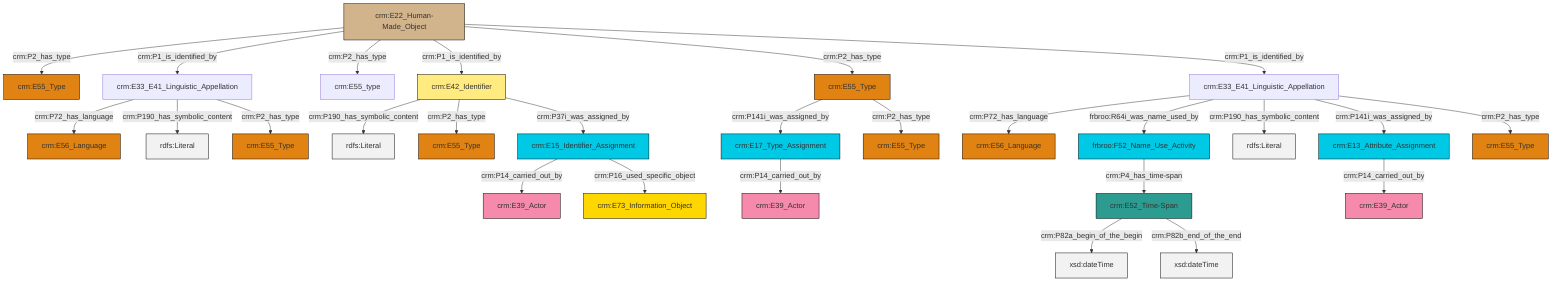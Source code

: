 graph TD
classDef Literal fill:#f2f2f2,stroke:#000000;
classDef CRM_Entity fill:#FFFFFF,stroke:#000000;
classDef Temporal_Entity fill:#00C9E6, stroke:#000000;
classDef Type fill:#E18312, stroke:#000000;
classDef Time-Span fill:#2C9C91, stroke:#000000;
classDef Appellation fill:#FFEB7F, stroke:#000000;
classDef Place fill:#008836, stroke:#000000;
classDef Persistent_Item fill:#B266B2, stroke:#000000;
classDef Conceptual_Object fill:#FFD700, stroke:#000000;
classDef Physical_Thing fill:#D2B48C, stroke:#000000;
classDef Actor fill:#f58aad, stroke:#000000;
classDef PC_Classes fill:#4ce600, stroke:#000000;
classDef Multi fill:#cccccc,stroke:#000000;

2["crm:E52_Time-Span"]:::Time-Span -->|crm:P82a_begin_of_the_begin| 3[xsd:dateTime]:::Literal
2["crm:E52_Time-Span"]:::Time-Span -->|crm:P82b_end_of_the_end| 4[xsd:dateTime]:::Literal
11["crm:E33_E41_Linguistic_Appellation"]:::Default -->|crm:P72_has_language| 12["crm:E56_Language"]:::Type
16["crm:E13_Attribute_Assignment"]:::Temporal_Entity -->|crm:P14_carried_out_by| 17["crm:E39_Actor"]:::Actor
11["crm:E33_E41_Linguistic_Appellation"]:::Default -->|frbroo:R64i_was_name_used_by| 18["frbroo:F52_Name_Use_Activity"]:::Temporal_Entity
9["crm:E22_Human-Made_Object"]:::Physical_Thing -->|crm:P2_has_type| 19["crm:E55_Type"]:::Type
20["crm:E15_Identifier_Assignment"]:::Temporal_Entity -->|crm:P14_carried_out_by| 21["crm:E39_Actor"]:::Actor
0["crm:E42_Identifier"]:::Appellation -->|crm:P190_has_symbolic_content| 22[rdfs:Literal]:::Literal
14["crm:E55_Type"]:::Type -->|crm:P141i_was_assigned_by| 23["crm:E17_Type_Assignment"]:::Temporal_Entity
0["crm:E42_Identifier"]:::Appellation -->|crm:P2_has_type| 24["crm:E55_Type"]:::Type
11["crm:E33_E41_Linguistic_Appellation"]:::Default -->|crm:P190_has_symbolic_content| 29[rdfs:Literal]:::Literal
23["crm:E17_Type_Assignment"]:::Temporal_Entity -->|crm:P14_carried_out_by| 27["crm:E39_Actor"]:::Actor
9["crm:E22_Human-Made_Object"]:::Physical_Thing -->|crm:P1_is_identified_by| 36["crm:E33_E41_Linguistic_Appellation"]:::Default
0["crm:E42_Identifier"]:::Appellation -->|crm:P37i_was_assigned_by| 20["crm:E15_Identifier_Assignment"]:::Temporal_Entity
36["crm:E33_E41_Linguistic_Appellation"]:::Default -->|crm:P72_has_language| 39["crm:E56_Language"]:::Type
36["crm:E33_E41_Linguistic_Appellation"]:::Default -->|crm:P190_has_symbolic_content| 40[rdfs:Literal]:::Literal
18["frbroo:F52_Name_Use_Activity"]:::Temporal_Entity -->|crm:P4_has_time-span| 2["crm:E52_Time-Span"]:::Time-Span
36["crm:E33_E41_Linguistic_Appellation"]:::Default -->|crm:P2_has_type| 5["crm:E55_Type"]:::Type
20["crm:E15_Identifier_Assignment"]:::Temporal_Entity -->|crm:P16_used_specific_object| 32["crm:E73_Information_Object"]:::Conceptual_Object
11["crm:E33_E41_Linguistic_Appellation"]:::Default -->|crm:P141i_was_assigned_by| 16["crm:E13_Attribute_Assignment"]:::Temporal_Entity
9["crm:E22_Human-Made_Object"]:::Physical_Thing -->|crm:P2_has_type| 41["crm:E55_type"]:::Default
9["crm:E22_Human-Made_Object"]:::Physical_Thing -->|crm:P1_is_identified_by| 0["crm:E42_Identifier"]:::Appellation
14["crm:E55_Type"]:::Type -->|crm:P2_has_type| 7["crm:E55_Type"]:::Type
11["crm:E33_E41_Linguistic_Appellation"]:::Default -->|crm:P2_has_type| 45["crm:E55_Type"]:::Type
9["crm:E22_Human-Made_Object"]:::Physical_Thing -->|crm:P2_has_type| 14["crm:E55_Type"]:::Type
9["crm:E22_Human-Made_Object"]:::Physical_Thing -->|crm:P1_is_identified_by| 11["crm:E33_E41_Linguistic_Appellation"]:::Default